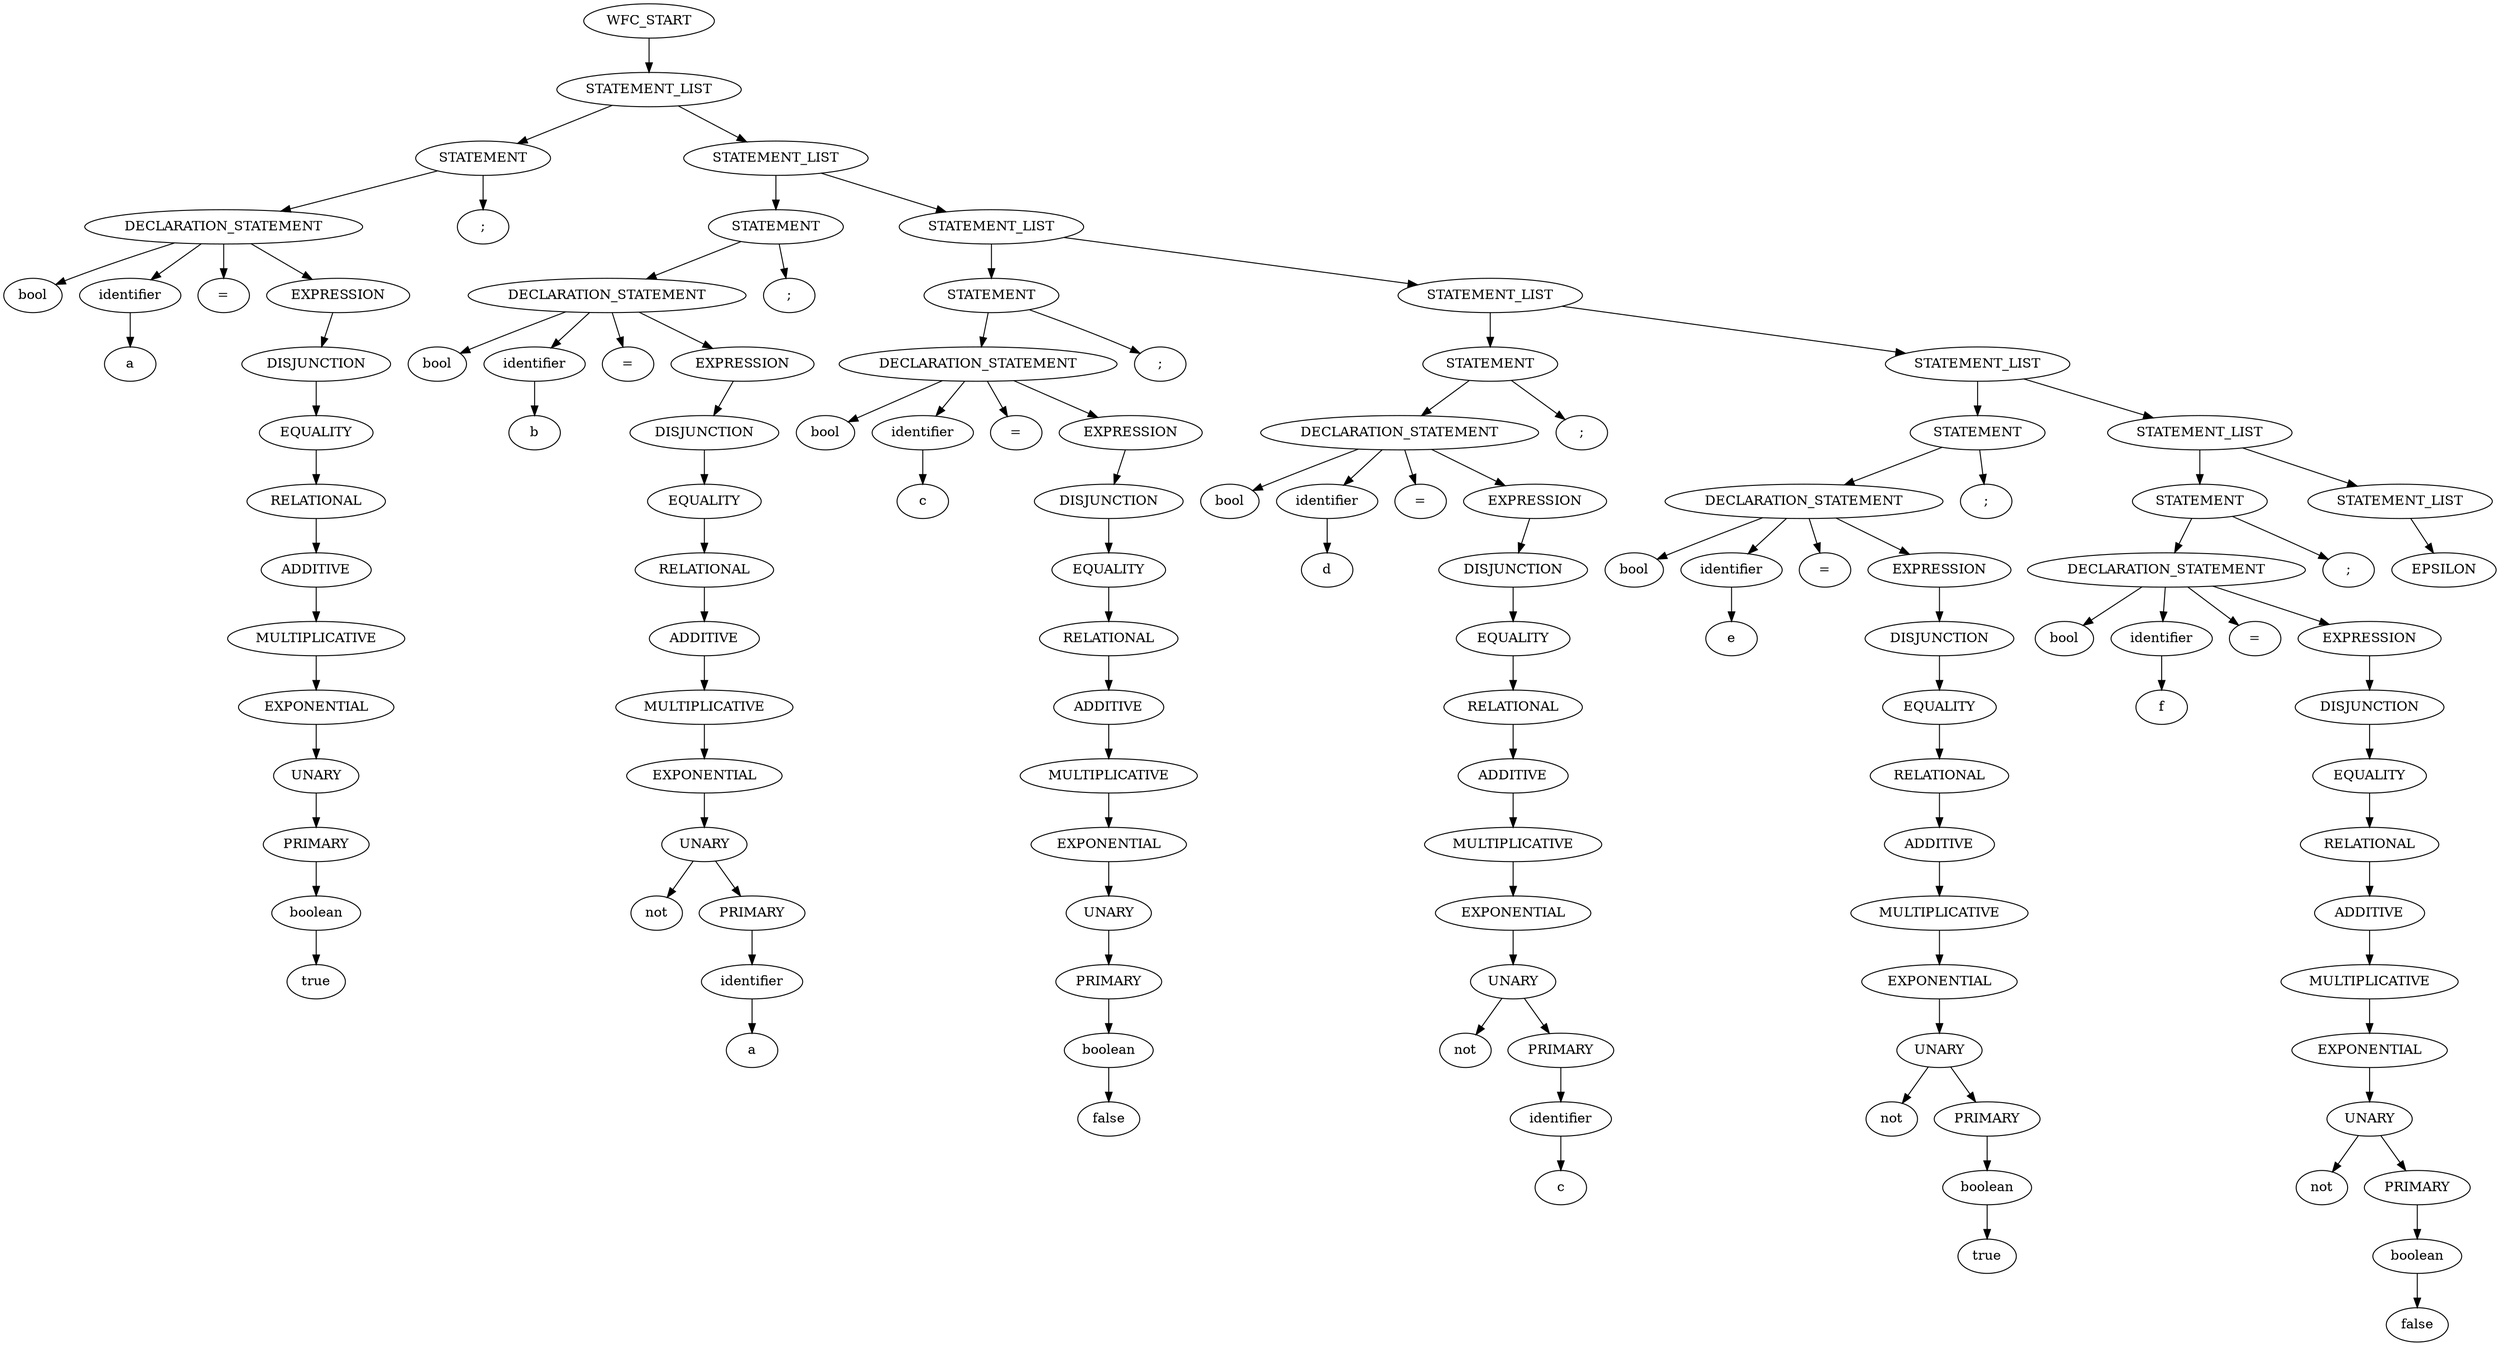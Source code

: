 
digraph "test"
{
struct1 [label="WFC_START"]
struct2 [label="STATEMENT_LIST"]
struct3 [label="STATEMENT"]
struct4 [label="DECLARATION_STATEMENT"]
struct5 [label="bool"]
struct4->struct5
struct6 [label="identifier"]
struct7 [label="a"]
struct6->struct7
struct4->struct6
struct8 [label="="]
struct4->struct8
struct9 [label="EXPRESSION"]
struct10 [label="DISJUNCTION"]
struct11 [label="EQUALITY"]
struct12 [label="RELATIONAL"]
struct13 [label="ADDITIVE"]
struct14 [label="MULTIPLICATIVE"]
struct15 [label="EXPONENTIAL"]
struct16 [label="UNARY"]
struct17 [label="PRIMARY"]
struct18 [label="boolean"]
struct19 [label="true"]
struct18->struct19
struct17->struct18
struct16->struct17
struct15->struct16
struct14->struct15
struct13->struct14
struct12->struct13
struct11->struct12
struct10->struct11
struct9->struct10
struct4->struct9
struct3->struct4
struct20 [label=";"]
struct3->struct20
struct2->struct3
struct21 [label="STATEMENT_LIST"]
struct22 [label="STATEMENT"]
struct23 [label="DECLARATION_STATEMENT"]
struct24 [label="bool"]
struct23->struct24
struct25 [label="identifier"]
struct26 [label="b"]
struct25->struct26
struct23->struct25
struct27 [label="="]
struct23->struct27
struct28 [label="EXPRESSION"]
struct29 [label="DISJUNCTION"]
struct30 [label="EQUALITY"]
struct31 [label="RELATIONAL"]
struct32 [label="ADDITIVE"]
struct33 [label="MULTIPLICATIVE"]
struct34 [label="EXPONENTIAL"]
struct35 [label="UNARY"]
struct36 [label="not"]
struct35->struct36
struct37 [label="PRIMARY"]
struct38 [label="identifier"]
struct39 [label="a"]
struct38->struct39
struct37->struct38
struct35->struct37
struct34->struct35
struct33->struct34
struct32->struct33
struct31->struct32
struct30->struct31
struct29->struct30
struct28->struct29
struct23->struct28
struct22->struct23
struct40 [label=";"]
struct22->struct40
struct21->struct22
struct41 [label="STATEMENT_LIST"]
struct42 [label="STATEMENT"]
struct43 [label="DECLARATION_STATEMENT"]
struct44 [label="bool"]
struct43->struct44
struct45 [label="identifier"]
struct46 [label="c"]
struct45->struct46
struct43->struct45
struct47 [label="="]
struct43->struct47
struct48 [label="EXPRESSION"]
struct49 [label="DISJUNCTION"]
struct50 [label="EQUALITY"]
struct51 [label="RELATIONAL"]
struct52 [label="ADDITIVE"]
struct53 [label="MULTIPLICATIVE"]
struct54 [label="EXPONENTIAL"]
struct55 [label="UNARY"]
struct56 [label="PRIMARY"]
struct57 [label="boolean"]
struct58 [label="false"]
struct57->struct58
struct56->struct57
struct55->struct56
struct54->struct55
struct53->struct54
struct52->struct53
struct51->struct52
struct50->struct51
struct49->struct50
struct48->struct49
struct43->struct48
struct42->struct43
struct59 [label=";"]
struct42->struct59
struct41->struct42
struct60 [label="STATEMENT_LIST"]
struct61 [label="STATEMENT"]
struct62 [label="DECLARATION_STATEMENT"]
struct63 [label="bool"]
struct62->struct63
struct64 [label="identifier"]
struct65 [label="d"]
struct64->struct65
struct62->struct64
struct66 [label="="]
struct62->struct66
struct67 [label="EXPRESSION"]
struct68 [label="DISJUNCTION"]
struct69 [label="EQUALITY"]
struct70 [label="RELATIONAL"]
struct71 [label="ADDITIVE"]
struct72 [label="MULTIPLICATIVE"]
struct73 [label="EXPONENTIAL"]
struct74 [label="UNARY"]
struct75 [label="not"]
struct74->struct75
struct76 [label="PRIMARY"]
struct77 [label="identifier"]
struct78 [label="c"]
struct77->struct78
struct76->struct77
struct74->struct76
struct73->struct74
struct72->struct73
struct71->struct72
struct70->struct71
struct69->struct70
struct68->struct69
struct67->struct68
struct62->struct67
struct61->struct62
struct79 [label=";"]
struct61->struct79
struct60->struct61
struct80 [label="STATEMENT_LIST"]
struct81 [label="STATEMENT"]
struct82 [label="DECLARATION_STATEMENT"]
struct83 [label="bool"]
struct82->struct83
struct84 [label="identifier"]
struct85 [label="e"]
struct84->struct85
struct82->struct84
struct86 [label="="]
struct82->struct86
struct87 [label="EXPRESSION"]
struct88 [label="DISJUNCTION"]
struct89 [label="EQUALITY"]
struct90 [label="RELATIONAL"]
struct91 [label="ADDITIVE"]
struct92 [label="MULTIPLICATIVE"]
struct93 [label="EXPONENTIAL"]
struct94 [label="UNARY"]
struct95 [label="not"]
struct94->struct95
struct96 [label="PRIMARY"]
struct97 [label="boolean"]
struct98 [label="true"]
struct97->struct98
struct96->struct97
struct94->struct96
struct93->struct94
struct92->struct93
struct91->struct92
struct90->struct91
struct89->struct90
struct88->struct89
struct87->struct88
struct82->struct87
struct81->struct82
struct99 [label=";"]
struct81->struct99
struct80->struct81
struct100 [label="STATEMENT_LIST"]
struct101 [label="STATEMENT"]
struct102 [label="DECLARATION_STATEMENT"]
struct103 [label="bool"]
struct102->struct103
struct104 [label="identifier"]
struct105 [label="f"]
struct104->struct105
struct102->struct104
struct106 [label="="]
struct102->struct106
struct107 [label="EXPRESSION"]
struct108 [label="DISJUNCTION"]
struct109 [label="EQUALITY"]
struct110 [label="RELATIONAL"]
struct111 [label="ADDITIVE"]
struct112 [label="MULTIPLICATIVE"]
struct113 [label="EXPONENTIAL"]
struct114 [label="UNARY"]
struct115 [label="not"]
struct114->struct115
struct116 [label="PRIMARY"]
struct117 [label="boolean"]
struct118 [label="false"]
struct117->struct118
struct116->struct117
struct114->struct116
struct113->struct114
struct112->struct113
struct111->struct112
struct110->struct111
struct109->struct110
struct108->struct109
struct107->struct108
struct102->struct107
struct101->struct102
struct119 [label=";"]
struct101->struct119
struct100->struct101
struct120 [label="STATEMENT_LIST"]
struct121 [label="EPSILON"]
struct120->struct121
struct100->struct120
struct80->struct100
struct60->struct80
struct41->struct60
struct21->struct41
struct2->struct21
struct1->struct2
}